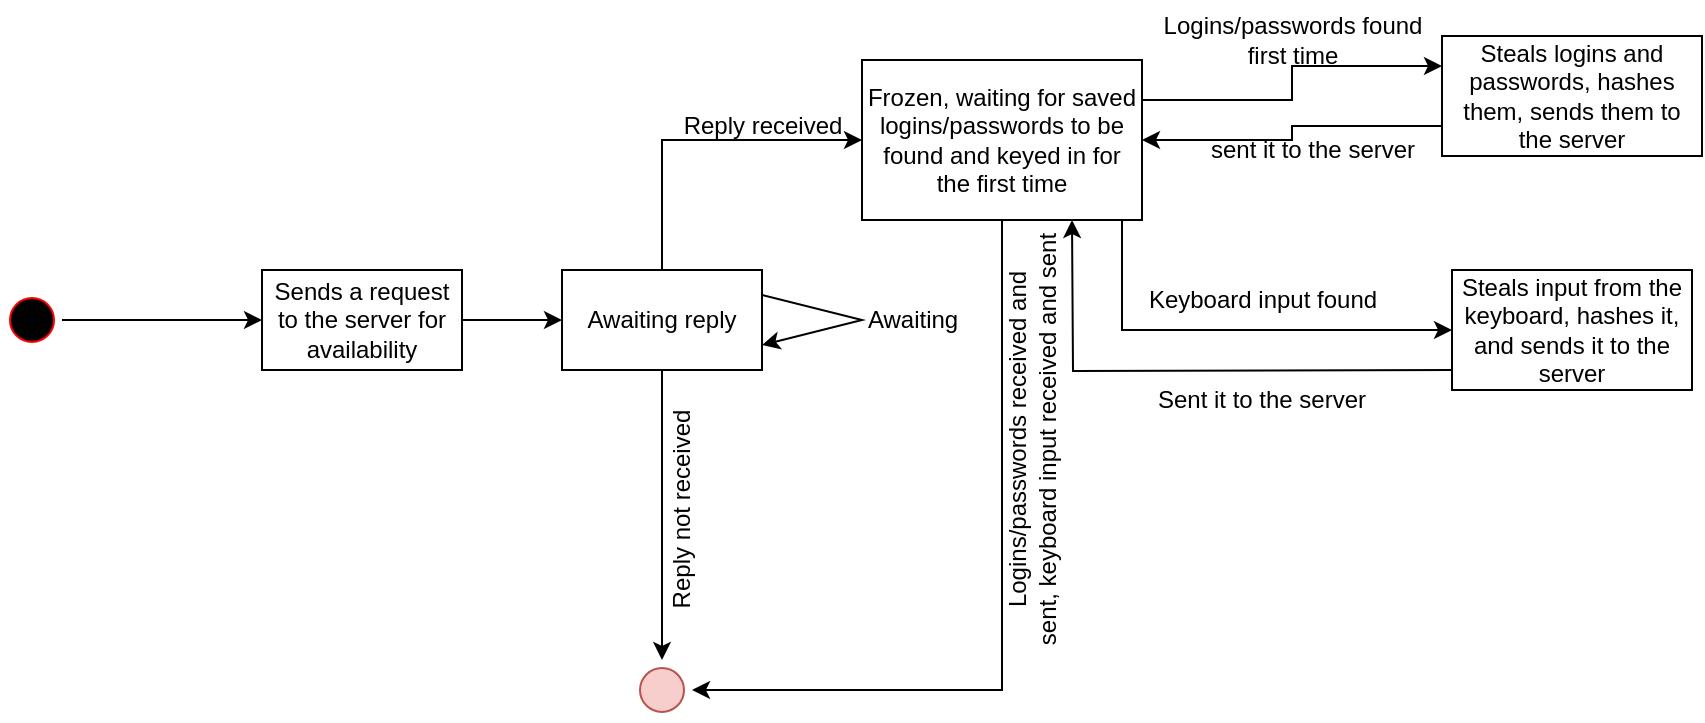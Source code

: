 <mxfile version="22.1.0" type="device">
  <diagram name="Page-1" id="58cdce13-f638-feb5-8d6f-7d28b1aa9fa0">
    <mxGraphModel dx="1009" dy="550" grid="1" gridSize="10" guides="1" tooltips="1" connect="1" arrows="1" fold="1" page="1" pageScale="1" pageWidth="1100" pageHeight="850" background="none" math="0" shadow="0">
      <root>
        <mxCell id="0" />
        <mxCell id="1" parent="0" />
        <mxCell id="yei8Hj0m3I_ZP5JYW1L--2" style="edgeStyle=orthogonalEdgeStyle;rounded=0;orthogonalLoop=1;jettySize=auto;html=1;exitX=0.5;exitY=0;exitDx=0;exitDy=0;entryX=0;entryY=0.5;entryDx=0;entryDy=0;" edge="1" parent="1" source="382b91b5511bd0f7-1" target="yei8Hj0m3I_ZP5JYW1L--1">
          <mxGeometry relative="1" as="geometry" />
        </mxCell>
        <mxCell id="382b91b5511bd0f7-1" value="" style="ellipse;html=1;shape=startState;fillColor=#000000;strokeColor=#ff0000;rounded=1;shadow=0;comic=0;labelBackgroundColor=none;fontFamily=Verdana;fontSize=12;fontColor=#000000;align=center;direction=south;" parent="1" vertex="1">
          <mxGeometry x="130" y="145" width="30" height="30" as="geometry" />
        </mxCell>
        <mxCell id="yei8Hj0m3I_ZP5JYW1L--4" style="edgeStyle=orthogonalEdgeStyle;rounded=0;orthogonalLoop=1;jettySize=auto;html=1;exitX=1;exitY=0.5;exitDx=0;exitDy=0;entryX=0;entryY=0.5;entryDx=0;entryDy=0;" edge="1" parent="1" source="yei8Hj0m3I_ZP5JYW1L--1" target="yei8Hj0m3I_ZP5JYW1L--3">
          <mxGeometry relative="1" as="geometry" />
        </mxCell>
        <mxCell id="yei8Hj0m3I_ZP5JYW1L--1" value="Sends a request to the server for availability" style="rounded=0;whiteSpace=wrap;html=1;" vertex="1" parent="1">
          <mxGeometry x="260" y="135" width="100" height="50" as="geometry" />
        </mxCell>
        <mxCell id="yei8Hj0m3I_ZP5JYW1L--13" style="edgeStyle=orthogonalEdgeStyle;rounded=0;orthogonalLoop=1;jettySize=auto;html=1;exitX=0.5;exitY=1;exitDx=0;exitDy=0;entryX=0;entryY=0.5;entryDx=0;entryDy=0;" edge="1" parent="1" source="yei8Hj0m3I_ZP5JYW1L--3" target="yei8Hj0m3I_ZP5JYW1L--11">
          <mxGeometry relative="1" as="geometry" />
        </mxCell>
        <mxCell id="yei8Hj0m3I_ZP5JYW1L--16" style="edgeStyle=orthogonalEdgeStyle;rounded=0;orthogonalLoop=1;jettySize=auto;html=1;exitX=0.5;exitY=0;exitDx=0;exitDy=0;entryX=0;entryY=0.5;entryDx=0;entryDy=0;" edge="1" parent="1" source="yei8Hj0m3I_ZP5JYW1L--3" target="yei8Hj0m3I_ZP5JYW1L--15">
          <mxGeometry relative="1" as="geometry" />
        </mxCell>
        <mxCell id="yei8Hj0m3I_ZP5JYW1L--3" value="Awaiting reply" style="rounded=0;whiteSpace=wrap;html=1;" vertex="1" parent="1">
          <mxGeometry x="410" y="135" width="100" height="50" as="geometry" />
        </mxCell>
        <mxCell id="yei8Hj0m3I_ZP5JYW1L--6" value="" style="endArrow=classic;html=1;rounded=0;exitX=1;exitY=0.25;exitDx=0;exitDy=0;entryX=1;entryY=0.75;entryDx=0;entryDy=0;" edge="1" parent="1" source="yei8Hj0m3I_ZP5JYW1L--3" target="yei8Hj0m3I_ZP5JYW1L--3">
          <mxGeometry width="50" height="50" relative="1" as="geometry">
            <mxPoint x="490" y="360" as="sourcePoint" />
            <mxPoint x="540" y="310" as="targetPoint" />
            <Array as="points">
              <mxPoint x="560" y="160" />
            </Array>
          </mxGeometry>
        </mxCell>
        <mxCell id="yei8Hj0m3I_ZP5JYW1L--8" value="Awaiting" style="text;html=1;align=center;verticalAlign=middle;resizable=0;points=[];autosize=1;strokeColor=none;fillColor=none;" vertex="1" parent="1">
          <mxGeometry x="550" y="145" width="70" height="30" as="geometry" />
        </mxCell>
        <mxCell id="yei8Hj0m3I_ZP5JYW1L--11" value="" style="ellipse;html=1;shape=startState;fillColor=#f8cecc;strokeColor=#b85450;rounded=1;shadow=0;comic=0;labelBackgroundColor=none;fontFamily=Verdana;fontSize=12;align=center;direction=south;" vertex="1" parent="1">
          <mxGeometry x="445" y="330" width="30" height="30" as="geometry" />
        </mxCell>
        <mxCell id="yei8Hj0m3I_ZP5JYW1L--14" value="Reply not received" style="text;html=1;align=center;verticalAlign=middle;resizable=0;points=[];autosize=1;strokeColor=none;fillColor=none;rotation=-90;" vertex="1" parent="1">
          <mxGeometry x="410" y="240" width="120" height="30" as="geometry" />
        </mxCell>
        <mxCell id="yei8Hj0m3I_ZP5JYW1L--19" style="edgeStyle=orthogonalEdgeStyle;rounded=0;orthogonalLoop=1;jettySize=auto;html=1;exitX=1;exitY=0.25;exitDx=0;exitDy=0;entryX=0;entryY=0.25;entryDx=0;entryDy=0;" edge="1" parent="1" source="yei8Hj0m3I_ZP5JYW1L--15" target="yei8Hj0m3I_ZP5JYW1L--18">
          <mxGeometry relative="1" as="geometry" />
        </mxCell>
        <mxCell id="yei8Hj0m3I_ZP5JYW1L--27" style="edgeStyle=orthogonalEdgeStyle;rounded=0;orthogonalLoop=1;jettySize=auto;html=1;exitX=0.75;exitY=1;exitDx=0;exitDy=0;entryX=0;entryY=0.5;entryDx=0;entryDy=0;" edge="1" parent="1" source="yei8Hj0m3I_ZP5JYW1L--15" target="yei8Hj0m3I_ZP5JYW1L--24">
          <mxGeometry relative="1" as="geometry">
            <Array as="points">
              <mxPoint x="690" y="110" />
              <mxPoint x="690" y="165" />
            </Array>
          </mxGeometry>
        </mxCell>
        <mxCell id="yei8Hj0m3I_ZP5JYW1L--33" style="edgeStyle=orthogonalEdgeStyle;rounded=0;orthogonalLoop=1;jettySize=auto;html=1;exitX=0.25;exitY=1;exitDx=0;exitDy=0;entryX=0.5;entryY=0;entryDx=0;entryDy=0;" edge="1" parent="1" source="yei8Hj0m3I_ZP5JYW1L--15" target="yei8Hj0m3I_ZP5JYW1L--11">
          <mxGeometry relative="1" as="geometry">
            <Array as="points">
              <mxPoint x="630" y="110" />
              <mxPoint x="630" y="345" />
            </Array>
          </mxGeometry>
        </mxCell>
        <mxCell id="yei8Hj0m3I_ZP5JYW1L--15" value="Frozen, waiting for saved logins/passwords to be found and keyed in for the first time" style="rounded=0;whiteSpace=wrap;html=1;" vertex="1" parent="1">
          <mxGeometry x="560" y="30" width="140" height="80" as="geometry" />
        </mxCell>
        <mxCell id="yei8Hj0m3I_ZP5JYW1L--17" value="Reply received" style="text;html=1;align=center;verticalAlign=middle;resizable=0;points=[];autosize=1;strokeColor=none;fillColor=none;" vertex="1" parent="1">
          <mxGeometry x="460" y="48" width="100" height="30" as="geometry" />
        </mxCell>
        <mxCell id="yei8Hj0m3I_ZP5JYW1L--22" style="edgeStyle=orthogonalEdgeStyle;rounded=0;orthogonalLoop=1;jettySize=auto;html=1;exitX=0;exitY=0.75;exitDx=0;exitDy=0;entryX=1;entryY=0.5;entryDx=0;entryDy=0;" edge="1" parent="1" source="yei8Hj0m3I_ZP5JYW1L--18" target="yei8Hj0m3I_ZP5JYW1L--15">
          <mxGeometry relative="1" as="geometry" />
        </mxCell>
        <mxCell id="yei8Hj0m3I_ZP5JYW1L--18" value="Steals logins and passwords, hashes them, sends them to the server" style="rounded=0;whiteSpace=wrap;html=1;" vertex="1" parent="1">
          <mxGeometry x="850" y="18" width="130" height="60" as="geometry" />
        </mxCell>
        <mxCell id="yei8Hj0m3I_ZP5JYW1L--20" value="Logins/passwords found &lt;br&gt;first time" style="text;html=1;align=center;verticalAlign=middle;resizable=0;points=[];autosize=1;strokeColor=none;fillColor=none;" vertex="1" parent="1">
          <mxGeometry x="700" width="150" height="40" as="geometry" />
        </mxCell>
        <mxCell id="yei8Hj0m3I_ZP5JYW1L--23" value="sent it to the server" style="text;html=1;align=center;verticalAlign=middle;resizable=0;points=[];autosize=1;strokeColor=none;fillColor=none;" vertex="1" parent="1">
          <mxGeometry x="720" y="60" width="130" height="30" as="geometry" />
        </mxCell>
        <mxCell id="yei8Hj0m3I_ZP5JYW1L--28" style="edgeStyle=orthogonalEdgeStyle;rounded=0;orthogonalLoop=1;jettySize=auto;html=1;exitX=0;exitY=1;exitDx=0;exitDy=0;" edge="1" parent="1">
          <mxGeometry relative="1" as="geometry">
            <mxPoint x="855" y="185" as="sourcePoint" />
            <mxPoint x="665" y="110" as="targetPoint" />
          </mxGeometry>
        </mxCell>
        <mxCell id="yei8Hj0m3I_ZP5JYW1L--24" value="Steals input from the keyboard, hashes it, and sends it to the server" style="rounded=0;whiteSpace=wrap;html=1;" vertex="1" parent="1">
          <mxGeometry x="855" y="135" width="120" height="60" as="geometry" />
        </mxCell>
        <mxCell id="yei8Hj0m3I_ZP5JYW1L--25" value="Keyboard input found" style="text;html=1;align=center;verticalAlign=middle;resizable=0;points=[];autosize=1;strokeColor=none;fillColor=none;" vertex="1" parent="1">
          <mxGeometry x="690" y="135" width="140" height="30" as="geometry" />
        </mxCell>
        <mxCell id="yei8Hj0m3I_ZP5JYW1L--29" value="Sent it to the server" style="text;html=1;strokeColor=none;fillColor=none;align=center;verticalAlign=middle;whiteSpace=wrap;rounded=0;" vertex="1" parent="1">
          <mxGeometry x="700" y="185" width="120" height="30" as="geometry" />
        </mxCell>
        <mxCell id="yei8Hj0m3I_ZP5JYW1L--32" value="Logins/passwords received and &lt;br&gt;sent, keyboard input received and sent" style="text;html=1;align=center;verticalAlign=middle;resizable=0;points=[];autosize=1;strokeColor=none;fillColor=none;rotation=270;" vertex="1" parent="1">
          <mxGeometry x="530" y="200" width="230" height="40" as="geometry" />
        </mxCell>
      </root>
    </mxGraphModel>
  </diagram>
</mxfile>
